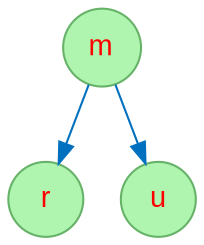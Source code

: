 digraph "Seq-mur" {
node [fontname="Arial", fontcolor=red, shape=circle, style=filled, color="#66B268", fillcolor="#AFF4AF" ];
edge [color = "#0070BF"];
2128227771 [label="m"];
2128227771 -> 1702297201;
1702297201 [label="r"];
2128227771 -> 1896277646;
1896277646 [label="u"];
}
